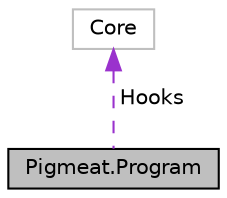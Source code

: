 digraph "Pigmeat.Program"
{
  edge [fontname="Helvetica",fontsize="10",labelfontname="Helvetica",labelfontsize="10"];
  node [fontname="Helvetica",fontsize="10",shape=record];
  Node1 [label="Pigmeat.Program",height=0.2,width=0.4,color="black", fillcolor="grey75", style="filled", fontcolor="black"];
  Node2 -> Node1 [dir="back",color="darkorchid3",fontsize="10",style="dashed",label=" Hooks" ,fontname="Helvetica"];
  Node2 [label="Core",height=0.2,width=0.4,color="grey75", fillcolor="white", style="filled"];
}
